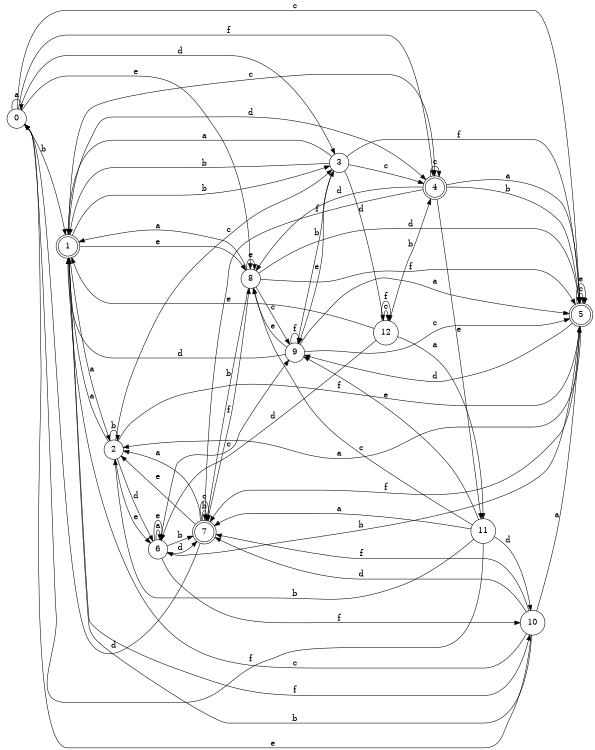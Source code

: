 digraph n11_6 {
__start0 [label="" shape="none"];

rankdir=LR;
size="8,5";

s0 [style="filled", color="black", fillcolor="white" shape="circle", label="0"];
s1 [style="rounded,filled", color="black", fillcolor="white" shape="doublecircle", label="1"];
s2 [style="filled", color="black", fillcolor="white" shape="circle", label="2"];
s3 [style="filled", color="black", fillcolor="white" shape="circle", label="3"];
s4 [style="rounded,filled", color="black", fillcolor="white" shape="doublecircle", label="4"];
s5 [style="rounded,filled", color="black", fillcolor="white" shape="doublecircle", label="5"];
s6 [style="filled", color="black", fillcolor="white" shape="circle", label="6"];
s7 [style="rounded,filled", color="black", fillcolor="white" shape="doublecircle", label="7"];
s8 [style="filled", color="black", fillcolor="white" shape="circle", label="8"];
s9 [style="filled", color="black", fillcolor="white" shape="circle", label="9"];
s10 [style="filled", color="black", fillcolor="white" shape="circle", label="10"];
s11 [style="filled", color="black", fillcolor="white" shape="circle", label="11"];
s12 [style="filled", color="black", fillcolor="white" shape="circle", label="12"];
s0 -> s0 [label="a"];
s0 -> s1 [label="b"];
s0 -> s5 [label="c"];
s0 -> s3 [label="d"];
s0 -> s8 [label="e"];
s0 -> s4 [label="f"];
s1 -> s2 [label="a"];
s1 -> s3 [label="b"];
s1 -> s4 [label="c"];
s1 -> s4 [label="d"];
s1 -> s8 [label="e"];
s1 -> s10 [label="f"];
s2 -> s1 [label="a"];
s2 -> s2 [label="b"];
s2 -> s3 [label="c"];
s2 -> s6 [label="d"];
s2 -> s6 [label="e"];
s2 -> s5 [label="f"];
s3 -> s1 [label="a"];
s3 -> s1 [label="b"];
s3 -> s4 [label="c"];
s3 -> s12 [label="d"];
s3 -> s9 [label="e"];
s3 -> s5 [label="f"];
s4 -> s5 [label="a"];
s4 -> s5 [label="b"];
s4 -> s4 [label="c"];
s4 -> s8 [label="d"];
s4 -> s11 [label="e"];
s4 -> s7 [label="f"];
s5 -> s2 [label="a"];
s5 -> s6 [label="b"];
s5 -> s5 [label="c"];
s5 -> s9 [label="d"];
s5 -> s5 [label="e"];
s5 -> s7 [label="f"];
s6 -> s6 [label="a"];
s6 -> s7 [label="b"];
s6 -> s9 [label="c"];
s6 -> s7 [label="d"];
s6 -> s6 [label="e"];
s6 -> s10 [label="f"];
s7 -> s2 [label="a"];
s7 -> s7 [label="b"];
s7 -> s7 [label="c"];
s7 -> s0 [label="d"];
s7 -> s2 [label="e"];
s7 -> s8 [label="f"];
s8 -> s1 [label="a"];
s8 -> s7 [label="b"];
s8 -> s9 [label="c"];
s8 -> s5 [label="d"];
s8 -> s8 [label="e"];
s8 -> s5 [label="f"];
s9 -> s5 [label="a"];
s9 -> s3 [label="b"];
s9 -> s5 [label="c"];
s9 -> s1 [label="d"];
s9 -> s8 [label="e"];
s9 -> s9 [label="f"];
s10 -> s5 [label="a"];
s10 -> s1 [label="b"];
s10 -> s1 [label="c"];
s10 -> s7 [label="d"];
s10 -> s0 [label="e"];
s10 -> s7 [label="f"];
s11 -> s7 [label="a"];
s11 -> s2 [label="b"];
s11 -> s8 [label="c"];
s11 -> s10 [label="d"];
s11 -> s9 [label="e"];
s11 -> s0 [label="f"];
s12 -> s11 [label="a"];
s12 -> s4 [label="b"];
s12 -> s12 [label="c"];
s12 -> s6 [label="d"];
s12 -> s1 [label="e"];
s12 -> s12 [label="f"];

}